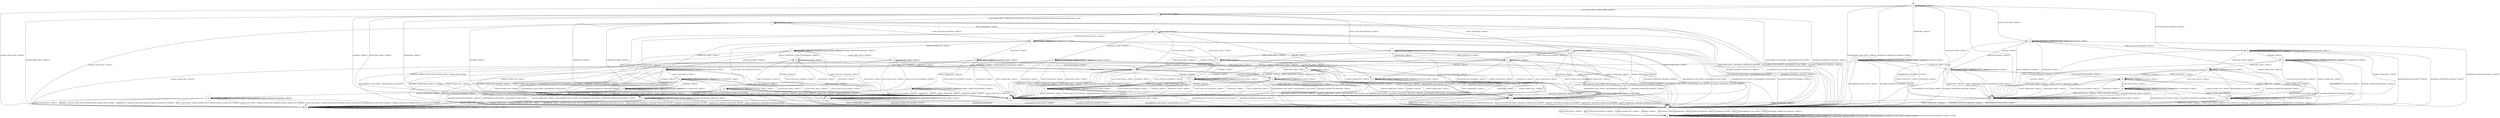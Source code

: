 digraph g {

	s0 [shape="circle" label="s0"];
	s1 [shape="circle" label="s1"];
	s2 [shape="circle" label="s2"];
	s3 [shape="circle" label="s3"];
	s4 [shape="circle" label="s4"];
	s5 [shape="circle" label="s5"];
	s6 [shape="circle" label="s6"];
	s7 [shape="circle" label="s7"];
	s8 [shape="circle" label="s8"];
	s9 [shape="circle" label="s9"];
	s10 [shape="circle" label="s10"];
	s11 [shape="circle" label="s11"];
	s12 [shape="circle" label="s12"];
	s13 [shape="circle" label="s13"];
	s14 [shape="circle" label="s14"];
	s15 [shape="circle" label="s15"];
	s16 [shape="circle" label="s16"];
	s17 [shape="circle" label="s17"];
	s18 [shape="circle" label="s18"];
	s19 [shape="circle" label="s19"];
	s20 [shape="circle" label="s20"];
	s21 [shape="circle" label="s21"];
	s22 [shape="circle" label="s22"];
	s23 [shape="circle" label="s23"];
	s24 [shape="circle" label="s24"];
	s25 [shape="circle" label="s25"];
	s26 [shape="circle" label="s26"];
	s27 [shape="circle" label="s27"];
	s28 [shape="circle" label="s28"];
	s29 [shape="circle" label="s29"];
	s30 [shape="circle" label="s30"];
	s31 [shape="circle" label="s31"];
	s32 [shape="circle" label="s32"];
	s33 [shape="circle" label="s33"];
	s34 [shape="circle" label="s34"];
	s35 [shape="circle" label="s35"];
	s36 [shape="circle" label="s36"];
	s37 [shape="circle" label="s37"];
	s38 [shape="circle" label="s38"];
	s39 [shape="circle" label="s39"];
	s40 [shape="circle" label="s40"];
	s41 [shape="circle" label="s41"];
	s42 [shape="circle" label="s42"];
	s0 -> s2 [label="ECDH_CLIENT_HELLO / HELLO_VERIFY_REQUEST"];
	s0 -> s8 [label="ECDH_CLIENT_KEY_EXCHANGE / TIMEOUT"];
	s0 -> s6 [label="CHANGE_CIPHER_SPEC / TIMEOUT"];
	s0 -> s5 [label="FINISHED / TIMEOUT"];
	s0 -> s0 [label="APPLICATION / TIMEOUT"];
	s0 -> s28 [label="CERTIFICATE / TIMEOUT"];
	s0 -> s10 [label="EMPTY_CERTIFICATE / TIMEOUT"];
	s0 -> s5 [label="CERTIFICATE_VERIFY / TIMEOUT"];
	s0 -> s1 [label="Alert(WARNING,CLOSE_NOTIFY) / TIMEOUT"];
	s0 -> s1 [label="Alert(FATAL,UNEXPECTED_MESSAGE) / TIMEOUT"];
	s1 -> s3 [label="ECDH_CLIENT_HELLO / TIMEOUT"];
	s1 -> s3 [label="ECDH_CLIENT_KEY_EXCHANGE / TIMEOUT"];
	s1 -> s3 [label="CHANGE_CIPHER_SPEC / TIMEOUT"];
	s1 -> s3 [label="FINISHED / TIMEOUT"];
	s1 -> s3 [label="APPLICATION / TIMEOUT"];
	s1 -> s3 [label="CERTIFICATE / TIMEOUT"];
	s1 -> s3 [label="EMPTY_CERTIFICATE / TIMEOUT"];
	s1 -> s3 [label="CERTIFICATE_VERIFY / TIMEOUT"];
	s1 -> s3 [label="Alert(WARNING,CLOSE_NOTIFY) / TIMEOUT"];
	s1 -> s3 [label="Alert(FATAL,UNEXPECTED_MESSAGE) / TIMEOUT"];
	s2 -> s4 [label="ECDH_CLIENT_HELLO / SERVER_HELLO,CERTIFICATE,ECDHE_SERVER_KEY_EXCHANGE,CERTIFICATE_REQUEST,SERVER_HELLO_DONE"];
	s2 -> s15 [label="ECDH_CLIENT_KEY_EXCHANGE / TIMEOUT"];
	s2 -> s6 [label="CHANGE_CIPHER_SPEC / TIMEOUT"];
	s2 -> s16 [label="FINISHED / TIMEOUT"];
	s2 -> s2 [label="APPLICATION / TIMEOUT"];
	s2 -> s16 [label="CERTIFICATE / TIMEOUT"];
	s2 -> s34 [label="EMPTY_CERTIFICATE / TIMEOUT"];
	s2 -> s16 [label="CERTIFICATE_VERIFY / TIMEOUT"];
	s2 -> s1 [label="Alert(WARNING,CLOSE_NOTIFY) / Alert(WARNING,CLOSE_NOTIFY)"];
	s2 -> s1 [label="Alert(FATAL,UNEXPECTED_MESSAGE) / TIMEOUT"];
	s3 -> s3 [label="ECDH_CLIENT_HELLO / SOCKET_CLOSED"];
	s3 -> s3 [label="ECDH_CLIENT_KEY_EXCHANGE / SOCKET_CLOSED"];
	s3 -> s3 [label="CHANGE_CIPHER_SPEC / SOCKET_CLOSED"];
	s3 -> s3 [label="FINISHED / SOCKET_CLOSED"];
	s3 -> s3 [label="APPLICATION / SOCKET_CLOSED"];
	s3 -> s3 [label="CERTIFICATE / SOCKET_CLOSED"];
	s3 -> s3 [label="EMPTY_CERTIFICATE / SOCKET_CLOSED"];
	s3 -> s3 [label="CERTIFICATE_VERIFY / SOCKET_CLOSED"];
	s3 -> s3 [label="Alert(WARNING,CLOSE_NOTIFY) / SOCKET_CLOSED"];
	s3 -> s3 [label="Alert(FATAL,UNEXPECTED_MESSAGE) / SOCKET_CLOSED"];
	s4 -> s1 [label="ECDH_CLIENT_HELLO / Alert(FATAL,UNEXPECTED_MESSAGE)"];
	s4 -> s7 [label="ECDH_CLIENT_KEY_EXCHANGE / TIMEOUT"];
	s4 -> s6 [label="CHANGE_CIPHER_SPEC / TIMEOUT"];
	s4 -> s16 [label="FINISHED / TIMEOUT"];
	s4 -> s4 [label="APPLICATION / TIMEOUT"];
	s4 -> s16 [label="CERTIFICATE / TIMEOUT"];
	s4 -> s20 [label="EMPTY_CERTIFICATE / TIMEOUT"];
	s4 -> s16 [label="CERTIFICATE_VERIFY / TIMEOUT"];
	s4 -> s1 [label="Alert(WARNING,CLOSE_NOTIFY) / Alert(WARNING,CLOSE_NOTIFY)"];
	s4 -> s1 [label="Alert(FATAL,UNEXPECTED_MESSAGE) / TIMEOUT"];
	s5 -> s5 [label="ECDH_CLIENT_HELLO / TIMEOUT"];
	s5 -> s5 [label="ECDH_CLIENT_KEY_EXCHANGE / TIMEOUT"];
	s5 -> s6 [label="CHANGE_CIPHER_SPEC / TIMEOUT"];
	s5 -> s5 [label="FINISHED / TIMEOUT"];
	s5 -> s5 [label="APPLICATION / TIMEOUT"];
	s5 -> s5 [label="CERTIFICATE / TIMEOUT"];
	s5 -> s5 [label="EMPTY_CERTIFICATE / TIMEOUT"];
	s5 -> s5 [label="CERTIFICATE_VERIFY / TIMEOUT"];
	s5 -> s1 [label="Alert(WARNING,CLOSE_NOTIFY) / TIMEOUT"];
	s5 -> s1 [label="Alert(FATAL,UNEXPECTED_MESSAGE) / TIMEOUT"];
	s6 -> s6 [label="ECDH_CLIENT_HELLO / TIMEOUT"];
	s6 -> s6 [label="ECDH_CLIENT_KEY_EXCHANGE / TIMEOUT"];
	s6 -> s6 [label="CHANGE_CIPHER_SPEC / TIMEOUT"];
	s6 -> s6 [label="FINISHED / TIMEOUT"];
	s6 -> s6 [label="APPLICATION / TIMEOUT"];
	s6 -> s6 [label="CERTIFICATE / TIMEOUT"];
	s6 -> s6 [label="EMPTY_CERTIFICATE / TIMEOUT"];
	s6 -> s6 [label="CERTIFICATE_VERIFY / TIMEOUT"];
	s6 -> s6 [label="Alert(WARNING,CLOSE_NOTIFY) / TIMEOUT"];
	s6 -> s6 [label="Alert(FATAL,UNEXPECTED_MESSAGE) / TIMEOUT"];
	s7 -> s33 [label="ECDH_CLIENT_HELLO / TIMEOUT"];
	s7 -> s16 [label="ECDH_CLIENT_KEY_EXCHANGE / TIMEOUT"];
	s7 -> s22 [label="CHANGE_CIPHER_SPEC / TIMEOUT"];
	s7 -> s12 [label="FINISHED / TIMEOUT"];
	s7 -> s7 [label="APPLICATION / TIMEOUT"];
	s7 -> s40 [label="CERTIFICATE / TIMEOUT"];
	s7 -> s7 [label="EMPTY_CERTIFICATE / TIMEOUT"];
	s7 -> s13 [label="CERTIFICATE_VERIFY / TIMEOUT"];
	s7 -> s1 [label="Alert(WARNING,CLOSE_NOTIFY) / Alert(WARNING,CLOSE_NOTIFY)"];
	s7 -> s1 [label="Alert(FATAL,UNEXPECTED_MESSAGE) / TIMEOUT"];
	s8 -> s8 [label="ECDH_CLIENT_HELLO / TIMEOUT"];
	s8 -> s5 [label="ECDH_CLIENT_KEY_EXCHANGE / TIMEOUT"];
	s8 -> s9 [label="CHANGE_CIPHER_SPEC / TIMEOUT"];
	s8 -> s31 [label="FINISHED / TIMEOUT"];
	s8 -> s8 [label="APPLICATION / TIMEOUT"];
	s8 -> s8 [label="CERTIFICATE / TIMEOUT"];
	s8 -> s8 [label="EMPTY_CERTIFICATE / TIMEOUT"];
	s8 -> s11 [label="CERTIFICATE_VERIFY / TIMEOUT"];
	s8 -> s1 [label="Alert(WARNING,CLOSE_NOTIFY) / TIMEOUT"];
	s8 -> s1 [label="Alert(FATAL,UNEXPECTED_MESSAGE) / TIMEOUT"];
	s9 -> s1 [label="ECDH_CLIENT_HELLO / TIMEOUT"];
	s9 -> s1 [label="ECDH_CLIENT_KEY_EXCHANGE / TIMEOUT"];
	s9 -> s6 [label="CHANGE_CIPHER_SPEC / TIMEOUT"];
	s9 -> s1 [label="FINISHED / TIMEOUT"];
	s9 -> s9 [label="APPLICATION / TIMEOUT"];
	s9 -> s1 [label="CERTIFICATE / TIMEOUT"];
	s9 -> s1 [label="EMPTY_CERTIFICATE / TIMEOUT"];
	s9 -> s1 [label="CERTIFICATE_VERIFY / TIMEOUT"];
	s9 -> s9 [label="Alert(WARNING,CLOSE_NOTIFY) / TIMEOUT"];
	s9 -> s9 [label="Alert(FATAL,UNEXPECTED_MESSAGE) / TIMEOUT"];
	s10 -> s10 [label="ECDH_CLIENT_HELLO / TIMEOUT"];
	s10 -> s8 [label="ECDH_CLIENT_KEY_EXCHANGE / TIMEOUT"];
	s10 -> s9 [label="CHANGE_CIPHER_SPEC / TIMEOUT"];
	s10 -> s10 [label="FINISHED / TIMEOUT"];
	s10 -> s10 [label="APPLICATION / TIMEOUT"];
	s10 -> s5 [label="CERTIFICATE / TIMEOUT"];
	s10 -> s5 [label="EMPTY_CERTIFICATE / TIMEOUT"];
	s10 -> s36 [label="CERTIFICATE_VERIFY / TIMEOUT"];
	s10 -> s1 [label="Alert(WARNING,CLOSE_NOTIFY) / TIMEOUT"];
	s10 -> s1 [label="Alert(FATAL,UNEXPECTED_MESSAGE) / TIMEOUT"];
	s11 -> s38 [label="ECDH_CLIENT_HELLO / TIMEOUT"];
	s11 -> s5 [label="ECDH_CLIENT_KEY_EXCHANGE / TIMEOUT"];
	s11 -> s9 [label="CHANGE_CIPHER_SPEC / TIMEOUT"];
	s11 -> s11 [label="FINISHED / TIMEOUT"];
	s11 -> s11 [label="APPLICATION / TIMEOUT"];
	s11 -> s39 [label="CERTIFICATE / TIMEOUT"];
	s11 -> s39 [label="EMPTY_CERTIFICATE / TIMEOUT"];
	s11 -> s5 [label="CERTIFICATE_VERIFY / TIMEOUT"];
	s11 -> s1 [label="Alert(WARNING,CLOSE_NOTIFY) / TIMEOUT"];
	s11 -> s1 [label="Alert(FATAL,UNEXPECTED_MESSAGE) / TIMEOUT"];
	s12 -> s12 [label="ECDH_CLIENT_HELLO / TIMEOUT"];
	s12 -> s16 [label="ECDH_CLIENT_KEY_EXCHANGE / TIMEOUT"];
	s12 -> s18 [label="CHANGE_CIPHER_SPEC / TIMEOUT"];
	s12 -> s16 [label="FINISHED / TIMEOUT"];
	s12 -> s12 [label="APPLICATION / TIMEOUT"];
	s12 -> s21 [label="CERTIFICATE / TIMEOUT"];
	s12 -> s21 [label="EMPTY_CERTIFICATE / TIMEOUT"];
	s12 -> s12 [label="CERTIFICATE_VERIFY / TIMEOUT"];
	s12 -> s1 [label="Alert(WARNING,CLOSE_NOTIFY) / Alert(WARNING,CLOSE_NOTIFY)"];
	s12 -> s1 [label="Alert(FATAL,UNEXPECTED_MESSAGE) / TIMEOUT"];
	s13 -> s42 [label="ECDH_CLIENT_HELLO / TIMEOUT"];
	s13 -> s16 [label="ECDH_CLIENT_KEY_EXCHANGE / TIMEOUT"];
	s13 -> s14 [label="CHANGE_CIPHER_SPEC / TIMEOUT"];
	s13 -> s27 [label="FINISHED / TIMEOUT"];
	s13 -> s13 [label="APPLICATION / TIMEOUT"];
	s13 -> s13 [label="CERTIFICATE / TIMEOUT"];
	s13 -> s13 [label="EMPTY_CERTIFICATE / TIMEOUT"];
	s13 -> s16 [label="CERTIFICATE_VERIFY / TIMEOUT"];
	s13 -> s1 [label="Alert(WARNING,CLOSE_NOTIFY) / Alert(WARNING,CLOSE_NOTIFY)"];
	s13 -> s1 [label="Alert(FATAL,UNEXPECTED_MESSAGE) / TIMEOUT"];
	s14 -> s1 [label="ECDH_CLIENT_HELLO / Alert(FATAL,HANDSHAKE_FAILURE)"];
	s14 -> s1 [label="ECDH_CLIENT_KEY_EXCHANGE / Alert(FATAL,HANDSHAKE_FAILURE)"];
	s14 -> s6 [label="CHANGE_CIPHER_SPEC / TIMEOUT"];
	s14 -> s1 [label="FINISHED / Alert(FATAL,HANDSHAKE_FAILURE)"];
	s14 -> s14 [label="APPLICATION / TIMEOUT"];
	s14 -> s1 [label="CERTIFICATE / Alert(FATAL,HANDSHAKE_FAILURE)"];
	s14 -> s1 [label="EMPTY_CERTIFICATE / Alert(FATAL,HANDSHAKE_FAILURE)"];
	s14 -> s1 [label="CERTIFICATE_VERIFY / Alert(FATAL,HANDSHAKE_FAILURE)"];
	s14 -> s14 [label="Alert(WARNING,CLOSE_NOTIFY) / TIMEOUT"];
	s14 -> s14 [label="Alert(FATAL,UNEXPECTED_MESSAGE) / TIMEOUT"];
	s15 -> s33 [label="ECDH_CLIENT_HELLO / TIMEOUT"];
	s15 -> s16 [label="ECDH_CLIENT_KEY_EXCHANGE / TIMEOUT"];
	s15 -> s18 [label="CHANGE_CIPHER_SPEC / TIMEOUT"];
	s15 -> s12 [label="FINISHED / TIMEOUT"];
	s15 -> s15 [label="APPLICATION / TIMEOUT"];
	s15 -> s17 [label="CERTIFICATE / TIMEOUT"];
	s15 -> s17 [label="EMPTY_CERTIFICATE / TIMEOUT"];
	s15 -> s15 [label="CERTIFICATE_VERIFY / TIMEOUT"];
	s15 -> s1 [label="Alert(WARNING,CLOSE_NOTIFY) / Alert(WARNING,CLOSE_NOTIFY)"];
	s15 -> s1 [label="Alert(FATAL,UNEXPECTED_MESSAGE) / TIMEOUT"];
	s16 -> s16 [label="ECDH_CLIENT_HELLO / TIMEOUT"];
	s16 -> s16 [label="ECDH_CLIENT_KEY_EXCHANGE / TIMEOUT"];
	s16 -> s6 [label="CHANGE_CIPHER_SPEC / TIMEOUT"];
	s16 -> s16 [label="FINISHED / TIMEOUT"];
	s16 -> s16 [label="APPLICATION / TIMEOUT"];
	s16 -> s16 [label="CERTIFICATE / TIMEOUT"];
	s16 -> s16 [label="EMPTY_CERTIFICATE / TIMEOUT"];
	s16 -> s16 [label="CERTIFICATE_VERIFY / TIMEOUT"];
	s16 -> s1 [label="Alert(WARNING,CLOSE_NOTIFY) / Alert(WARNING,CLOSE_NOTIFY)"];
	s16 -> s1 [label="Alert(FATAL,UNEXPECTED_MESSAGE) / TIMEOUT"];
	s17 -> s30 [label="ECDH_CLIENT_HELLO / TIMEOUT"];
	s17 -> s16 [label="ECDH_CLIENT_KEY_EXCHANGE / TIMEOUT"];
	s17 -> s18 [label="CHANGE_CIPHER_SPEC / TIMEOUT"];
	s17 -> s21 [label="FINISHED / TIMEOUT"];
	s17 -> s17 [label="APPLICATION / TIMEOUT"];
	s17 -> s16 [label="CERTIFICATE / TIMEOUT"];
	s17 -> s16 [label="EMPTY_CERTIFICATE / TIMEOUT"];
	s17 -> s19 [label="CERTIFICATE_VERIFY / TIMEOUT"];
	s17 -> s1 [label="Alert(WARNING,CLOSE_NOTIFY) / Alert(WARNING,CLOSE_NOTIFY)"];
	s17 -> s1 [label="Alert(FATAL,UNEXPECTED_MESSAGE) / TIMEOUT"];
	s18 -> s1 [label="ECDH_CLIENT_HELLO / Alert(FATAL,UNEXPECTED_MESSAGE)"];
	s18 -> s1 [label="ECDH_CLIENT_KEY_EXCHANGE / Alert(FATAL,UNEXPECTED_MESSAGE)"];
	s18 -> s6 [label="CHANGE_CIPHER_SPEC / TIMEOUT"];
	s18 -> s1 [label="FINISHED / Alert(FATAL,UNEXPECTED_MESSAGE)"];
	s18 -> s18 [label="APPLICATION / TIMEOUT"];
	s18 -> s1 [label="CERTIFICATE / Alert(FATAL,UNEXPECTED_MESSAGE)"];
	s18 -> s1 [label="EMPTY_CERTIFICATE / Alert(FATAL,UNEXPECTED_MESSAGE)"];
	s18 -> s1 [label="CERTIFICATE_VERIFY / Alert(FATAL,UNEXPECTED_MESSAGE)"];
	s18 -> s18 [label="Alert(WARNING,CLOSE_NOTIFY) / TIMEOUT"];
	s18 -> s18 [label="Alert(FATAL,UNEXPECTED_MESSAGE) / TIMEOUT"];
	s19 -> s19 [label="ECDH_CLIENT_HELLO / TIMEOUT"];
	s19 -> s16 [label="ECDH_CLIENT_KEY_EXCHANGE / TIMEOUT"];
	s19 -> s18 [label="CHANGE_CIPHER_SPEC / TIMEOUT"];
	s19 -> s21 [label="FINISHED / TIMEOUT"];
	s19 -> s19 [label="APPLICATION / TIMEOUT"];
	s19 -> s16 [label="CERTIFICATE / TIMEOUT"];
	s19 -> s16 [label="EMPTY_CERTIFICATE / TIMEOUT"];
	s19 -> s16 [label="CERTIFICATE_VERIFY / TIMEOUT"];
	s19 -> s1 [label="Alert(WARNING,CLOSE_NOTIFY) / Alert(WARNING,CLOSE_NOTIFY)"];
	s19 -> s1 [label="Alert(FATAL,UNEXPECTED_MESSAGE) / TIMEOUT"];
	s20 -> s30 [label="ECDH_CLIENT_HELLO / TIMEOUT"];
	s20 -> s7 [label="ECDH_CLIENT_KEY_EXCHANGE / TIMEOUT"];
	s20 -> s18 [label="CHANGE_CIPHER_SPEC / TIMEOUT"];
	s20 -> s35 [label="FINISHED / TIMEOUT"];
	s20 -> s20 [label="APPLICATION / TIMEOUT"];
	s20 -> s16 [label="CERTIFICATE / TIMEOUT"];
	s20 -> s16 [label="EMPTY_CERTIFICATE / TIMEOUT"];
	s20 -> s26 [label="CERTIFICATE_VERIFY / TIMEOUT"];
	s20 -> s1 [label="Alert(WARNING,CLOSE_NOTIFY) / Alert(WARNING,CLOSE_NOTIFY)"];
	s20 -> s1 [label="Alert(FATAL,UNEXPECTED_MESSAGE) / TIMEOUT"];
	s21 -> s21 [label="ECDH_CLIENT_HELLO / TIMEOUT"];
	s21 -> s16 [label="ECDH_CLIENT_KEY_EXCHANGE / TIMEOUT"];
	s21 -> s18 [label="CHANGE_CIPHER_SPEC / TIMEOUT"];
	s21 -> s16 [label="FINISHED / TIMEOUT"];
	s21 -> s21 [label="APPLICATION / TIMEOUT"];
	s21 -> s16 [label="CERTIFICATE / TIMEOUT"];
	s21 -> s16 [label="EMPTY_CERTIFICATE / TIMEOUT"];
	s21 -> s21 [label="CERTIFICATE_VERIFY / TIMEOUT"];
	s21 -> s1 [label="Alert(WARNING,CLOSE_NOTIFY) / Alert(WARNING,CLOSE_NOTIFY)"];
	s21 -> s1 [label="Alert(FATAL,UNEXPECTED_MESSAGE) / TIMEOUT"];
	s22 -> s29 [label="ECDH_CLIENT_HELLO / TIMEOUT"];
	s22 -> s16 [label="ECDH_CLIENT_KEY_EXCHANGE / TIMEOUT"];
	s22 -> s6 [label="CHANGE_CIPHER_SPEC / TIMEOUT"];
	s22 -> s32 [label="FINISHED / CHANGE_CIPHER_SPEC,FINISHED,CHANGE_CIPHER_SPEC,FINISHED"];
	s22 -> s22 [label="APPLICATION / TIMEOUT"];
	s22 -> s23 [label="CERTIFICATE / TIMEOUT"];
	s22 -> s23 [label="EMPTY_CERTIFICATE / TIMEOUT"];
	s22 -> s13 [label="CERTIFICATE_VERIFY / TIMEOUT"];
	s22 -> s22 [label="Alert(WARNING,CLOSE_NOTIFY) / TIMEOUT"];
	s22 -> s22 [label="Alert(FATAL,UNEXPECTED_MESSAGE) / TIMEOUT"];
	s23 -> s30 [label="ECDH_CLIENT_HELLO / TIMEOUT"];
	s23 -> s16 [label="ECDH_CLIENT_KEY_EXCHANGE / TIMEOUT"];
	s23 -> s18 [label="CHANGE_CIPHER_SPEC / TIMEOUT"];
	s23 -> s24 [label="FINISHED / TIMEOUT"];
	s23 -> s16 [label="APPLICATION / TIMEOUT"];
	s23 -> s16 [label="CERTIFICATE / TIMEOUT"];
	s23 -> s16 [label="EMPTY_CERTIFICATE / TIMEOUT"];
	s23 -> s23 [label="CERTIFICATE_VERIFY / TIMEOUT"];
	s23 -> s1 [label="Alert(WARNING,CLOSE_NOTIFY) / Alert(WARNING,CLOSE_NOTIFY)"];
	s23 -> s1 [label="Alert(FATAL,UNEXPECTED_MESSAGE) / TIMEOUT"];
	s24 -> s24 [label="ECDH_CLIENT_HELLO / TIMEOUT"];
	s24 -> s16 [label="ECDH_CLIENT_KEY_EXCHANGE / TIMEOUT"];
	s24 -> s25 [label="CHANGE_CIPHER_SPEC / TIMEOUT"];
	s24 -> s16 [label="FINISHED / TIMEOUT"];
	s24 -> s16 [label="APPLICATION / TIMEOUT"];
	s24 -> s16 [label="CERTIFICATE / TIMEOUT"];
	s24 -> s16 [label="EMPTY_CERTIFICATE / TIMEOUT"];
	s24 -> s24 [label="CERTIFICATE_VERIFY / TIMEOUT"];
	s24 -> s1 [label="Alert(WARNING,CLOSE_NOTIFY) / Alert(WARNING,CLOSE_NOTIFY)"];
	s24 -> s1 [label="Alert(FATAL,UNEXPECTED_MESSAGE) / TIMEOUT"];
	s25 -> s6 [label="ECDH_CLIENT_HELLO / CHANGE_CIPHER_SPEC,FINISHED,CHANGE_CIPHER_SPEC,FINISHED"];
	s25 -> s6 [label="ECDH_CLIENT_KEY_EXCHANGE / CHANGE_CIPHER_SPEC,FINISHED,CHANGE_CIPHER_SPEC,FINISHED"];
	s25 -> s6 [label="CHANGE_CIPHER_SPEC / TIMEOUT"];
	s25 -> s6 [label="FINISHED / CHANGE_CIPHER_SPEC,FINISHED,CHANGE_CIPHER_SPEC,FINISHED"];
	s25 -> s25 [label="APPLICATION / TIMEOUT"];
	s25 -> s6 [label="CERTIFICATE / CHANGE_CIPHER_SPEC,FINISHED,CHANGE_CIPHER_SPEC,FINISHED"];
	s25 -> s6 [label="EMPTY_CERTIFICATE / CHANGE_CIPHER_SPEC,FINISHED,CHANGE_CIPHER_SPEC,FINISHED"];
	s25 -> s6 [label="CERTIFICATE_VERIFY / CHANGE_CIPHER_SPEC,FINISHED,CHANGE_CIPHER_SPEC,FINISHED"];
	s25 -> s25 [label="Alert(WARNING,CLOSE_NOTIFY) / TIMEOUT"];
	s25 -> s25 [label="Alert(FATAL,UNEXPECTED_MESSAGE) / TIMEOUT"];
	s26 -> s26 [label="ECDH_CLIENT_HELLO / TIMEOUT"];
	s26 -> s13 [label="ECDH_CLIENT_KEY_EXCHANGE / TIMEOUT"];
	s26 -> s14 [label="CHANGE_CIPHER_SPEC / TIMEOUT"];
	s26 -> s26 [label="FINISHED / TIMEOUT"];
	s26 -> s26 [label="APPLICATION / TIMEOUT"];
	s26 -> s16 [label="CERTIFICATE / TIMEOUT"];
	s26 -> s16 [label="EMPTY_CERTIFICATE / TIMEOUT"];
	s26 -> s16 [label="CERTIFICATE_VERIFY / TIMEOUT"];
	s26 -> s1 [label="Alert(WARNING,CLOSE_NOTIFY) / Alert(WARNING,CLOSE_NOTIFY)"];
	s26 -> s1 [label="Alert(FATAL,UNEXPECTED_MESSAGE) / TIMEOUT"];
	s27 -> s27 [label="ECDH_CLIENT_HELLO / TIMEOUT"];
	s27 -> s16 [label="ECDH_CLIENT_KEY_EXCHANGE / TIMEOUT"];
	s27 -> s14 [label="CHANGE_CIPHER_SPEC / TIMEOUT"];
	s27 -> s16 [label="FINISHED / TIMEOUT"];
	s27 -> s27 [label="APPLICATION / TIMEOUT"];
	s27 -> s27 [label="CERTIFICATE / TIMEOUT"];
	s27 -> s27 [label="EMPTY_CERTIFICATE / TIMEOUT"];
	s27 -> s16 [label="CERTIFICATE_VERIFY / TIMEOUT"];
	s27 -> s1 [label="Alert(WARNING,CLOSE_NOTIFY) / Alert(WARNING,CLOSE_NOTIFY)"];
	s27 -> s1 [label="Alert(FATAL,UNEXPECTED_MESSAGE) / TIMEOUT"];
	s28 -> s28 [label="ECDH_CLIENT_HELLO / TIMEOUT"];
	s28 -> s28 [label="ECDH_CLIENT_KEY_EXCHANGE / TIMEOUT"];
	s28 -> s6 [label="CHANGE_CIPHER_SPEC / TIMEOUT"];
	s28 -> s28 [label="FINISHED / TIMEOUT"];
	s28 -> s28 [label="APPLICATION / TIMEOUT"];
	s28 -> s5 [label="CERTIFICATE / TIMEOUT"];
	s28 -> s5 [label="EMPTY_CERTIFICATE / TIMEOUT"];
	s28 -> s36 [label="CERTIFICATE_VERIFY / TIMEOUT"];
	s28 -> s1 [label="Alert(WARNING,CLOSE_NOTIFY) / TIMEOUT"];
	s28 -> s1 [label="Alert(FATAL,UNEXPECTED_MESSAGE) / TIMEOUT"];
	s29 -> s16 [label="ECDH_CLIENT_HELLO / TIMEOUT"];
	s29 -> s16 [label="ECDH_CLIENT_KEY_EXCHANGE / TIMEOUT"];
	s29 -> s18 [label="CHANGE_CIPHER_SPEC / TIMEOUT"];
	s29 -> s12 [label="FINISHED / TIMEOUT"];
	s29 -> s16 [label="APPLICATION / TIMEOUT"];
	s29 -> s30 [label="CERTIFICATE / TIMEOUT"];
	s29 -> s30 [label="EMPTY_CERTIFICATE / TIMEOUT"];
	s29 -> s29 [label="CERTIFICATE_VERIFY / TIMEOUT"];
	s29 -> s1 [label="Alert(WARNING,CLOSE_NOTIFY) / Alert(WARNING,CLOSE_NOTIFY)"];
	s29 -> s1 [label="Alert(FATAL,UNEXPECTED_MESSAGE) / TIMEOUT"];
	s30 -> s16 [label="ECDH_CLIENT_HELLO / TIMEOUT"];
	s30 -> s16 [label="ECDH_CLIENT_KEY_EXCHANGE / TIMEOUT"];
	s30 -> s18 [label="CHANGE_CIPHER_SPEC / TIMEOUT"];
	s30 -> s21 [label="FINISHED / TIMEOUT"];
	s30 -> s16 [label="APPLICATION / TIMEOUT"];
	s30 -> s16 [label="CERTIFICATE / TIMEOUT"];
	s30 -> s16 [label="EMPTY_CERTIFICATE / TIMEOUT"];
	s30 -> s19 [label="CERTIFICATE_VERIFY / TIMEOUT"];
	s30 -> s1 [label="Alert(WARNING,CLOSE_NOTIFY) / Alert(WARNING,CLOSE_NOTIFY)"];
	s30 -> s1 [label="Alert(FATAL,UNEXPECTED_MESSAGE) / TIMEOUT"];
	s31 -> s31 [label="ECDH_CLIENT_HELLO / TIMEOUT"];
	s31 -> s5 [label="ECDH_CLIENT_KEY_EXCHANGE / TIMEOUT"];
	s31 -> s9 [label="CHANGE_CIPHER_SPEC / TIMEOUT"];
	s31 -> s5 [label="FINISHED / TIMEOUT"];
	s31 -> s31 [label="APPLICATION / TIMEOUT"];
	s31 -> s31 [label="CERTIFICATE / TIMEOUT"];
	s31 -> s31 [label="EMPTY_CERTIFICATE / TIMEOUT"];
	s31 -> s11 [label="CERTIFICATE_VERIFY / TIMEOUT"];
	s31 -> s1 [label="Alert(WARNING,CLOSE_NOTIFY) / TIMEOUT"];
	s31 -> s1 [label="Alert(FATAL,UNEXPECTED_MESSAGE) / TIMEOUT"];
	s32 -> s32 [label="ECDH_CLIENT_HELLO / TIMEOUT"];
	s32 -> s32 [label="ECDH_CLIENT_KEY_EXCHANGE / TIMEOUT"];
	s32 -> s6 [label="CHANGE_CIPHER_SPEC / TIMEOUT"];
	s32 -> s32 [label="FINISHED / TIMEOUT"];
	s32 -> s1 [label="APPLICATION / APPLICATION"];
	s32 -> s32 [label="CERTIFICATE / TIMEOUT"];
	s32 -> s32 [label="EMPTY_CERTIFICATE / TIMEOUT"];
	s32 -> s32 [label="CERTIFICATE_VERIFY / TIMEOUT"];
	s32 -> s1 [label="Alert(WARNING,CLOSE_NOTIFY) / TIMEOUT"];
	s32 -> s1 [label="Alert(FATAL,UNEXPECTED_MESSAGE) / TIMEOUT"];
	s33 -> s16 [label="ECDH_CLIENT_HELLO / TIMEOUT"];
	s33 -> s16 [label="ECDH_CLIENT_KEY_EXCHANGE / TIMEOUT"];
	s33 -> s18 [label="CHANGE_CIPHER_SPEC / TIMEOUT"];
	s33 -> s12 [label="FINISHED / TIMEOUT"];
	s33 -> s33 [label="APPLICATION / TIMEOUT"];
	s33 -> s30 [label="CERTIFICATE / TIMEOUT"];
	s33 -> s30 [label="EMPTY_CERTIFICATE / TIMEOUT"];
	s33 -> s37 [label="CERTIFICATE_VERIFY / TIMEOUT"];
	s33 -> s1 [label="Alert(WARNING,CLOSE_NOTIFY) / Alert(WARNING,CLOSE_NOTIFY)"];
	s33 -> s1 [label="Alert(FATAL,UNEXPECTED_MESSAGE) / TIMEOUT"];
	s34 -> s30 [label="ECDH_CLIENT_HELLO / TIMEOUT"];
	s34 -> s17 [label="ECDH_CLIENT_KEY_EXCHANGE / TIMEOUT"];
	s34 -> s18 [label="CHANGE_CIPHER_SPEC / TIMEOUT"];
	s34 -> s35 [label="FINISHED / TIMEOUT"];
	s34 -> s34 [label="APPLICATION / TIMEOUT"];
	s34 -> s16 [label="CERTIFICATE / TIMEOUT"];
	s34 -> s16 [label="EMPTY_CERTIFICATE / TIMEOUT"];
	s34 -> s19 [label="CERTIFICATE_VERIFY / TIMEOUT"];
	s34 -> s1 [label="Alert(WARNING,CLOSE_NOTIFY) / Alert(WARNING,CLOSE_NOTIFY)"];
	s34 -> s1 [label="Alert(FATAL,UNEXPECTED_MESSAGE) / TIMEOUT"];
	s35 -> s35 [label="ECDH_CLIENT_HELLO / TIMEOUT"];
	s35 -> s21 [label="ECDH_CLIENT_KEY_EXCHANGE / TIMEOUT"];
	s35 -> s18 [label="CHANGE_CIPHER_SPEC / TIMEOUT"];
	s35 -> s16 [label="FINISHED / TIMEOUT"];
	s35 -> s35 [label="APPLICATION / TIMEOUT"];
	s35 -> s16 [label="CERTIFICATE / TIMEOUT"];
	s35 -> s16 [label="EMPTY_CERTIFICATE / TIMEOUT"];
	s35 -> s35 [label="CERTIFICATE_VERIFY / TIMEOUT"];
	s35 -> s1 [label="Alert(WARNING,CLOSE_NOTIFY) / Alert(WARNING,CLOSE_NOTIFY)"];
	s35 -> s1 [label="Alert(FATAL,UNEXPECTED_MESSAGE) / TIMEOUT"];
	s36 -> s36 [label="ECDH_CLIENT_HELLO / TIMEOUT"];
	s36 -> s39 [label="ECDH_CLIENT_KEY_EXCHANGE / TIMEOUT"];
	s36 -> s9 [label="CHANGE_CIPHER_SPEC / TIMEOUT"];
	s36 -> s36 [label="FINISHED / TIMEOUT"];
	s36 -> s36 [label="APPLICATION / TIMEOUT"];
	s36 -> s5 [label="CERTIFICATE / TIMEOUT"];
	s36 -> s5 [label="EMPTY_CERTIFICATE / TIMEOUT"];
	s36 -> s5 [label="CERTIFICATE_VERIFY / TIMEOUT"];
	s36 -> s1 [label="Alert(WARNING,CLOSE_NOTIFY) / TIMEOUT"];
	s36 -> s1 [label="Alert(FATAL,UNEXPECTED_MESSAGE) / TIMEOUT"];
	s37 -> s16 [label="ECDH_CLIENT_HELLO / TIMEOUT"];
	s37 -> s16 [label="ECDH_CLIENT_KEY_EXCHANGE / TIMEOUT"];
	s37 -> s18 [label="CHANGE_CIPHER_SPEC / TIMEOUT"];
	s37 -> s12 [label="FINISHED / TIMEOUT"];
	s37 -> s37 [label="APPLICATION / TIMEOUT"];
	s37 -> s19 [label="CERTIFICATE / TIMEOUT"];
	s37 -> s19 [label="EMPTY_CERTIFICATE / TIMEOUT"];
	s37 -> s16 [label="CERTIFICATE_VERIFY / TIMEOUT"];
	s37 -> s1 [label="Alert(WARNING,CLOSE_NOTIFY) / Alert(WARNING,CLOSE_NOTIFY)"];
	s37 -> s1 [label="Alert(FATAL,UNEXPECTED_MESSAGE) / TIMEOUT"];
	s38 -> s5 [label="ECDH_CLIENT_HELLO / TIMEOUT"];
	s38 -> s5 [label="ECDH_CLIENT_KEY_EXCHANGE / TIMEOUT"];
	s38 -> s9 [label="CHANGE_CIPHER_SPEC / TIMEOUT"];
	s38 -> s38 [label="FINISHED / TIMEOUT"];
	s38 -> s38 [label="APPLICATION / TIMEOUT"];
	s38 -> s38 [label="CERTIFICATE / TIMEOUT"];
	s38 -> s38 [label="EMPTY_CERTIFICATE / TIMEOUT"];
	s38 -> s5 [label="CERTIFICATE_VERIFY / TIMEOUT"];
	s38 -> s1 [label="Alert(WARNING,CLOSE_NOTIFY) / TIMEOUT"];
	s38 -> s1 [label="Alert(FATAL,UNEXPECTED_MESSAGE) / TIMEOUT"];
	s39 -> s38 [label="ECDH_CLIENT_HELLO / TIMEOUT"];
	s39 -> s5 [label="ECDH_CLIENT_KEY_EXCHANGE / TIMEOUT"];
	s39 -> s9 [label="CHANGE_CIPHER_SPEC / TIMEOUT"];
	s39 -> s39 [label="FINISHED / TIMEOUT"];
	s39 -> s39 [label="APPLICATION / TIMEOUT"];
	s39 -> s5 [label="CERTIFICATE / TIMEOUT"];
	s39 -> s5 [label="EMPTY_CERTIFICATE / TIMEOUT"];
	s39 -> s5 [label="CERTIFICATE_VERIFY / TIMEOUT"];
	s39 -> s1 [label="Alert(WARNING,CLOSE_NOTIFY) / TIMEOUT"];
	s39 -> s1 [label="Alert(FATAL,UNEXPECTED_MESSAGE) / TIMEOUT"];
	s40 -> s30 [label="ECDH_CLIENT_HELLO / TIMEOUT"];
	s40 -> s16 [label="ECDH_CLIENT_KEY_EXCHANGE / TIMEOUT"];
	s40 -> s41 [label="CHANGE_CIPHER_SPEC / TIMEOUT"];
	s40 -> s21 [label="FINISHED / TIMEOUT"];
	s40 -> s40 [label="APPLICATION / TIMEOUT"];
	s40 -> s16 [label="CERTIFICATE / TIMEOUT"];
	s40 -> s16 [label="EMPTY_CERTIFICATE / TIMEOUT"];
	s40 -> s40 [label="CERTIFICATE_VERIFY / TIMEOUT"];
	s40 -> s1 [label="Alert(WARNING,CLOSE_NOTIFY) / Alert(WARNING,CLOSE_NOTIFY)"];
	s40 -> s1 [label="Alert(FATAL,UNEXPECTED_MESSAGE) / TIMEOUT"];
	s41 -> s16 [label="ECDH_CLIENT_HELLO / TIMEOUT"];
	s41 -> s16 [label="ECDH_CLIENT_KEY_EXCHANGE / TIMEOUT"];
	s41 -> s6 [label="CHANGE_CIPHER_SPEC / TIMEOUT"];
	s41 -> s32 [label="FINISHED / CHANGE_CIPHER_SPEC,FINISHED,CHANGE_CIPHER_SPEC,FINISHED"];
	s41 -> s41 [label="APPLICATION / TIMEOUT"];
	s41 -> s16 [label="CERTIFICATE / TIMEOUT"];
	s41 -> s16 [label="EMPTY_CERTIFICATE / TIMEOUT"];
	s41 -> s16 [label="CERTIFICATE_VERIFY / TIMEOUT"];
	s41 -> s41 [label="Alert(WARNING,CLOSE_NOTIFY) / TIMEOUT"];
	s41 -> s41 [label="Alert(FATAL,UNEXPECTED_MESSAGE) / TIMEOUT"];
	s42 -> s16 [label="ECDH_CLIENT_HELLO / TIMEOUT"];
	s42 -> s16 [label="ECDH_CLIENT_KEY_EXCHANGE / TIMEOUT"];
	s42 -> s14 [label="CHANGE_CIPHER_SPEC / TIMEOUT"];
	s42 -> s27 [label="FINISHED / TIMEOUT"];
	s42 -> s42 [label="APPLICATION / TIMEOUT"];
	s42 -> s42 [label="CERTIFICATE / TIMEOUT"];
	s42 -> s42 [label="EMPTY_CERTIFICATE / TIMEOUT"];
	s42 -> s16 [label="CERTIFICATE_VERIFY / TIMEOUT"];
	s42 -> s1 [label="Alert(WARNING,CLOSE_NOTIFY) / Alert(WARNING,CLOSE_NOTIFY)"];
	s42 -> s1 [label="Alert(FATAL,UNEXPECTED_MESSAGE) / TIMEOUT"];

__start0 [label="" shape="none" width="0" height="0"];
__start0 -> s0;

}
